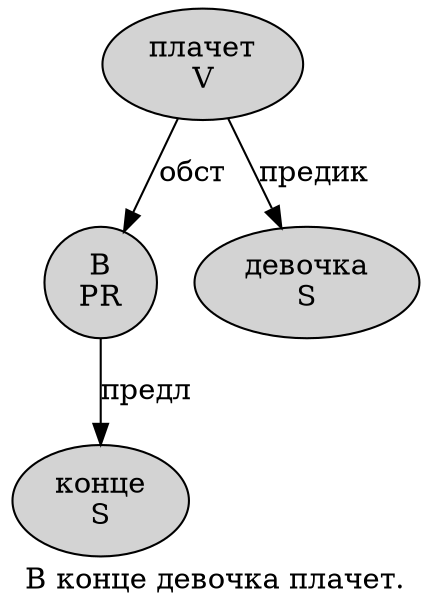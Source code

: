 digraph SENTENCE_2443 {
	graph [label="В конце девочка плачет."]
	node [style=filled]
		0 [label="В
PR" color="" fillcolor=lightgray penwidth=1 shape=ellipse]
		1 [label="конце
S" color="" fillcolor=lightgray penwidth=1 shape=ellipse]
		2 [label="девочка
S" color="" fillcolor=lightgray penwidth=1 shape=ellipse]
		3 [label="плачет
V" color="" fillcolor=lightgray penwidth=1 shape=ellipse]
			3 -> 0 [label="обст"]
			3 -> 2 [label="предик"]
			0 -> 1 [label="предл"]
}